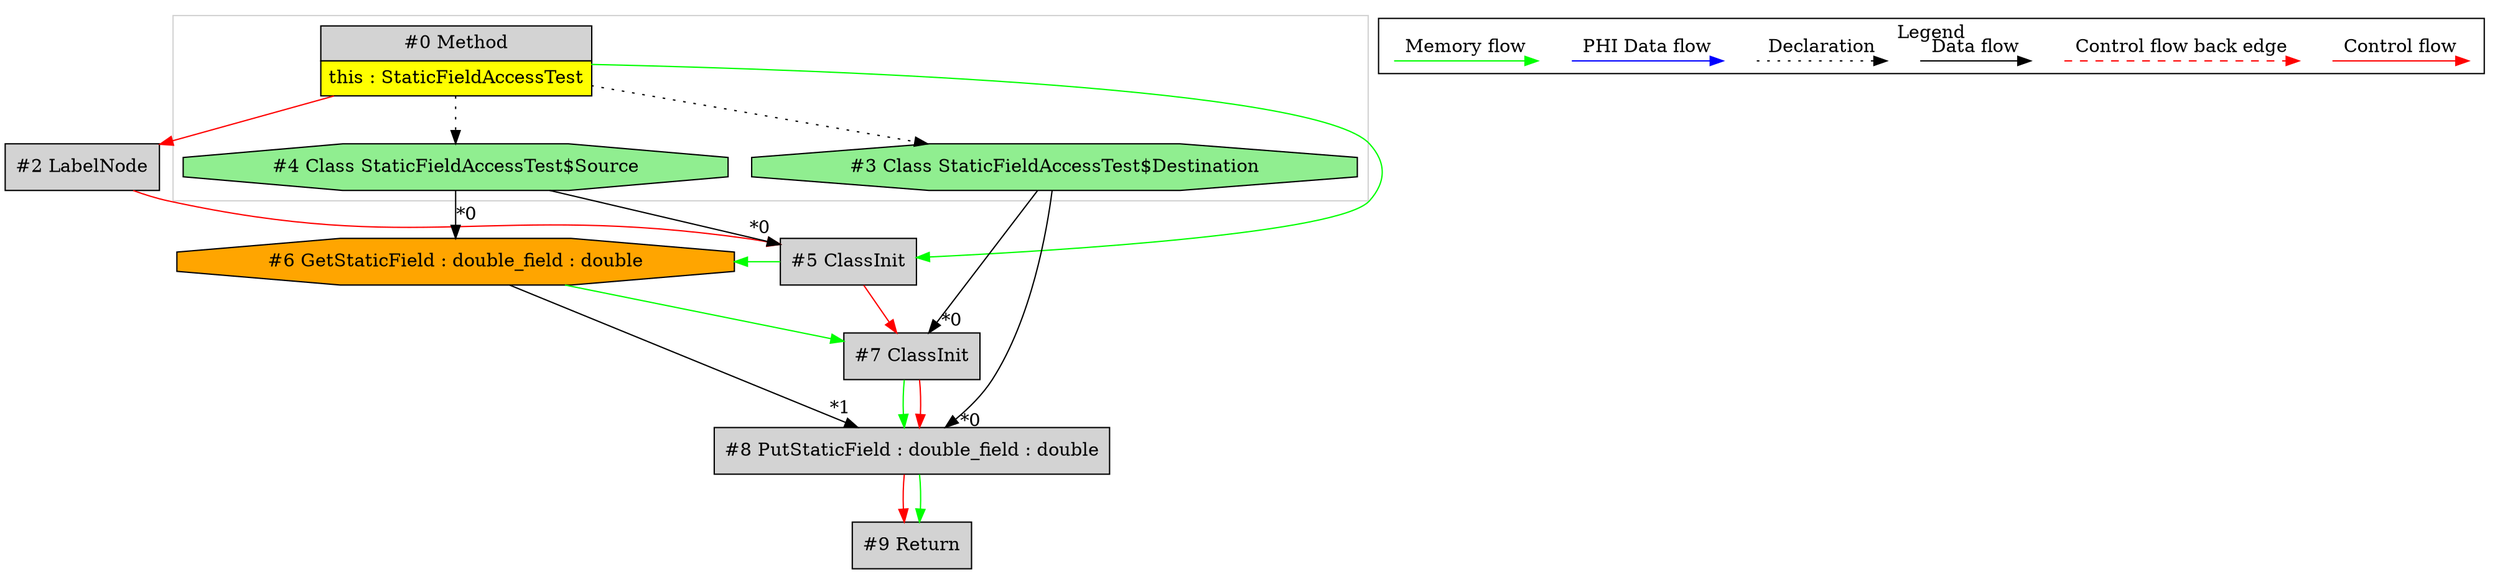 digraph {
 ordering="in";
 node0[margin="0", label=<<table border="0" cellborder="1" cellspacing="0" cellpadding="5"><tr><td colspan="1">#0 Method</td></tr><tr><td port="prj1" bgcolor="yellow">this : StaticFieldAccessTest</td></tr></table>>,shape=none, fillcolor=lightgrey, style=filled];
 node2[label="#2 LabelNode",shape=box, fillcolor=lightgrey, style=filled];
 node0 -> node2[labeldistance=2, color=red, fontcolor=red];
 node5[label="#5 ClassInit",shape=box, fillcolor=lightgrey, style=filled];
 node4 -> node5[headlabel="*0", labeldistance=2];
 node0 -> node5[labeldistance=2, color=green, constraint=false];
 node2 -> node5[labeldistance=2, color=red, fontcolor=red];
 node4[label="#4 Class StaticFieldAccessTest$Source",shape=octagon, fillcolor=lightgreen, style=filled];
 node0 -> node4[style=dotted];
 node6[label="#6 GetStaticField : double_field : double",shape=octagon, fillcolor=orange, style=filled];
 node4 -> node6[headlabel="*0", labeldistance=2];
 node5 -> node6[labeldistance=2, color=green, constraint=false];
 node7[label="#7 ClassInit",shape=box, fillcolor=lightgrey, style=filled];
 node3 -> node7[headlabel="*0", labeldistance=2];
 node6 -> node7[labeldistance=2, color=green, constraint=false];
 node5 -> node7[labeldistance=2, color=red, fontcolor=red];
 node3[label="#3 Class StaticFieldAccessTest$Destination",shape=octagon, fillcolor=lightgreen, style=filled];
 node0 -> node3[style=dotted];
 node8[label="#8 PutStaticField : double_field : double",shape=box, fillcolor=lightgrey, style=filled];
 node3 -> node8[headlabel="*0", labeldistance=2];
 node6 -> node8[headlabel="*1", labeldistance=2];
 node7 -> node8[labeldistance=2, color=green, constraint=false];
 node7 -> node8[labeldistance=2, color=red, fontcolor=red];
 node9[label="#9 Return",shape=box, fillcolor=lightgrey, style=filled];
 node8 -> node9[labeldistance=2, color=red, fontcolor=red];
 node8 -> node9[labeldistance=2, color=green, constraint=false];
 subgraph cluster_0 {
  color=lightgray;
  node0;
  node3;
  node4;
 }
 subgraph cluster_000 {
  label = "Legend";
  node [shape=point]
  {
   rank=same;
   c0 [style = invis];
   c1 [style = invis];
   c2 [style = invis];
   c3 [style = invis];
   d0 [style = invis];
   d1 [style = invis];
   d2 [style = invis];
   d3 [style = invis];
   d4 [style = invis];
   d5 [style = invis];
   d6 [style = invis];
   d7 [style = invis];
  }
  c0 -> c1 [label="Control flow", style=solid, color=red]
  c2 -> c3 [label="Control flow back edge", style=dashed, color=red]
  d0 -> d1 [label="Data flow"]
  d2 -> d3 [label="Declaration", style=dotted]
  d4 -> d5 [label="PHI Data flow", color=blue]
  d6 -> d7 [label="Memory flow", color=green]
 }

}
